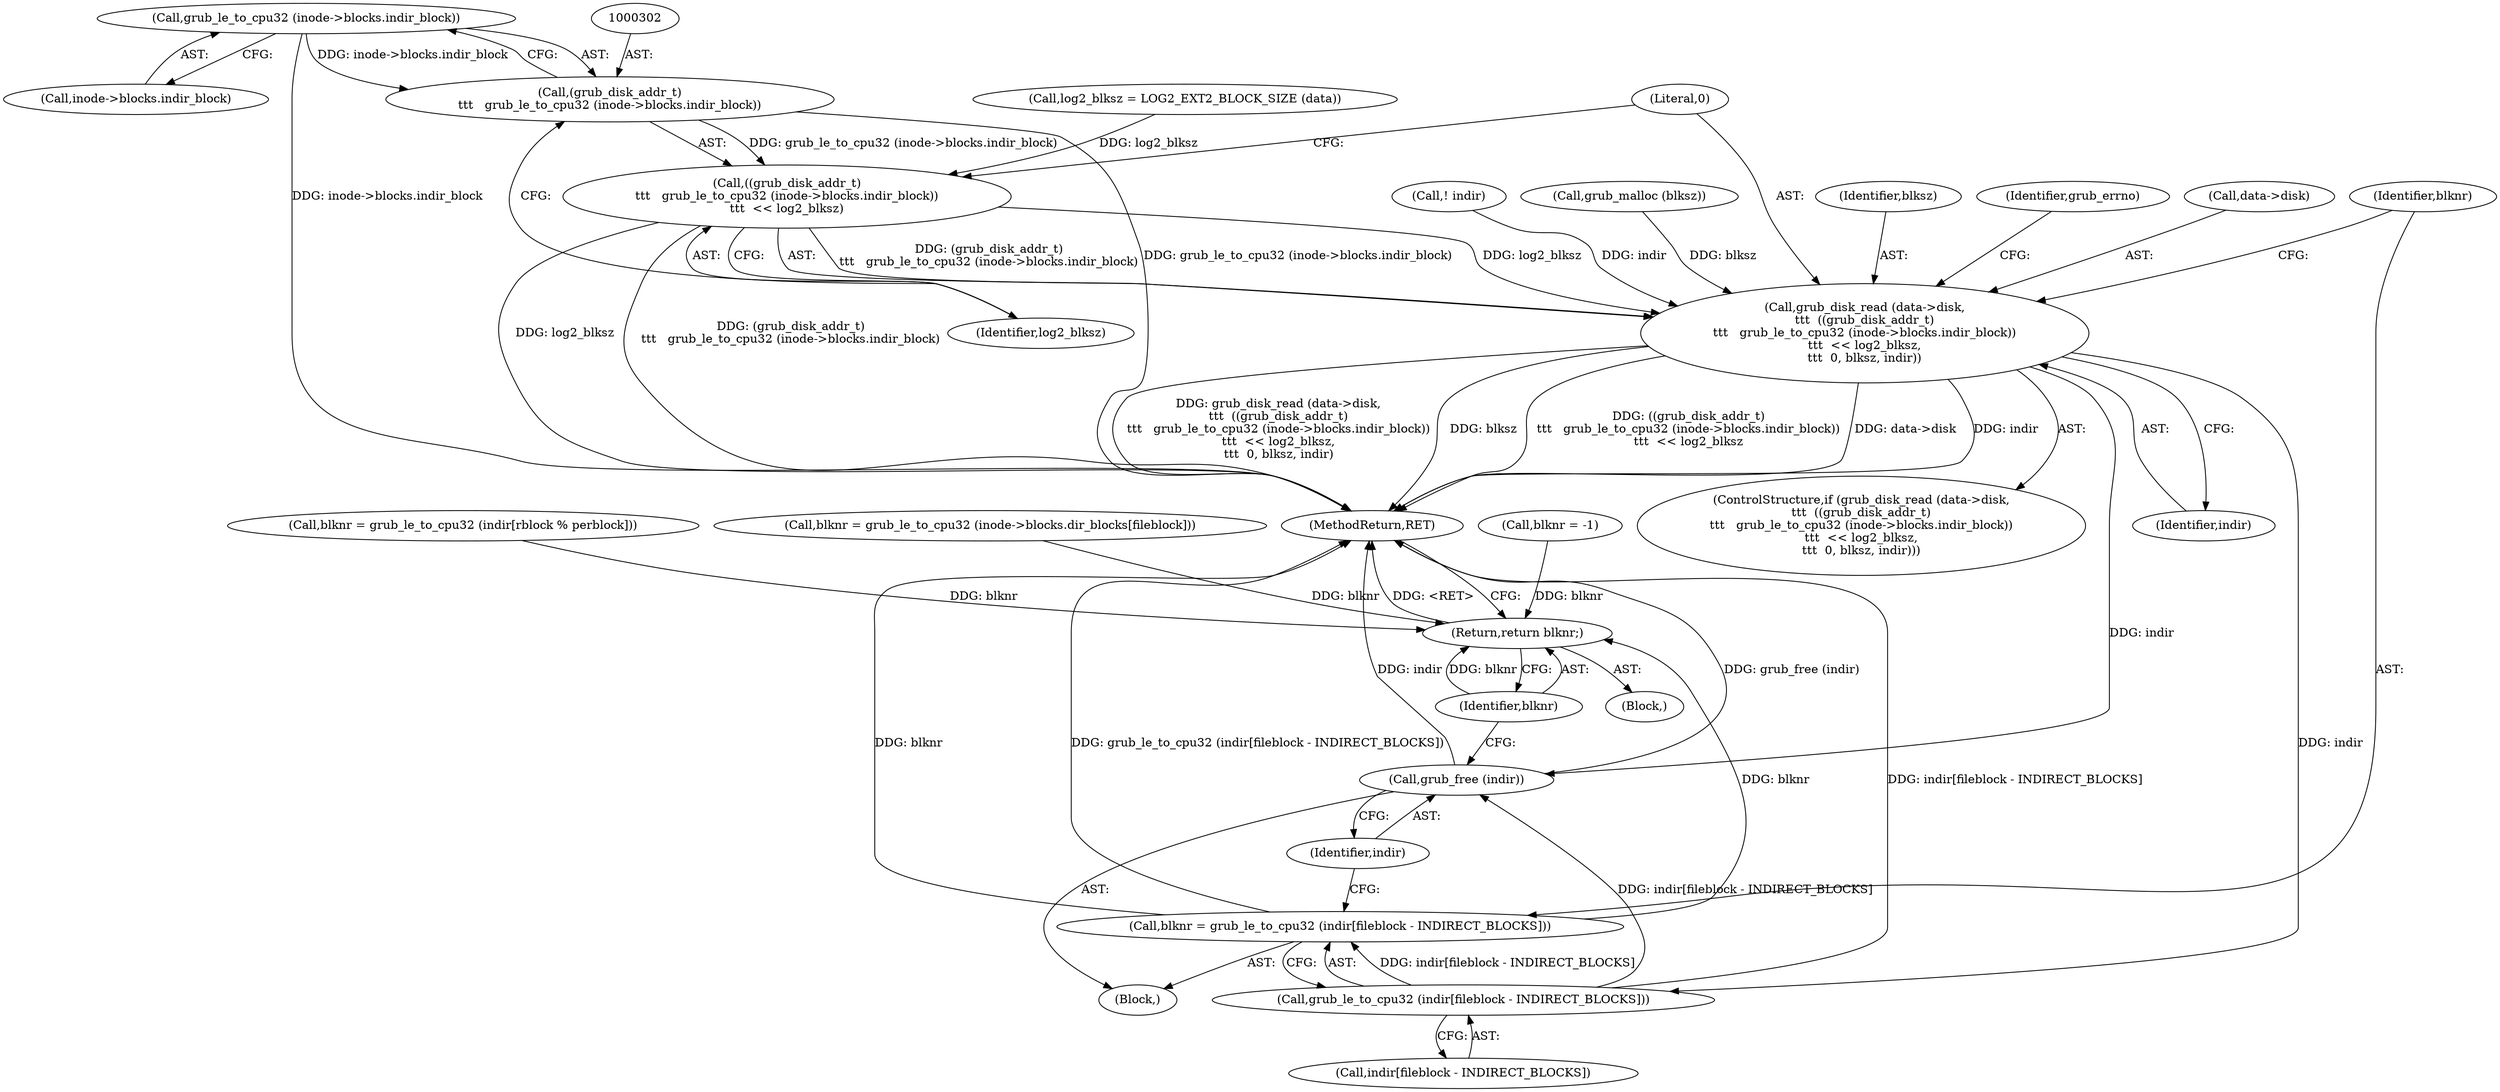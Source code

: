 digraph "0_radare2_796dd28aaa6b9fa76d99c42c4d5ff8b257cc2191_1@pointer" {
"1000303" [label="(Call,grub_le_to_cpu32 (inode->blocks.indir_block))"];
"1000301" [label="(Call,(grub_disk_addr_t)\n\t\t\t   grub_le_to_cpu32 (inode->blocks.indir_block))"];
"1000300" [label="(Call,((grub_disk_addr_t)\n\t\t\t   grub_le_to_cpu32 (inode->blocks.indir_block))\n\t\t\t  << log2_blksz)"];
"1000296" [label="(Call,grub_disk_read (data->disk,\n\t\t\t  ((grub_disk_addr_t)\n\t\t\t   grub_le_to_cpu32 (inode->blocks.indir_block))\n\t\t\t  << log2_blksz,\n\t\t\t  0, blksz, indir))"];
"1000317" [label="(Call,grub_le_to_cpu32 (indir[fileblock - INDIRECT_BLOCKS]))"];
"1000315" [label="(Call,blknr = grub_le_to_cpu32 (indir[fileblock - INDIRECT_BLOCKS]))"];
"1000426" [label="(Return,return blknr;)"];
"1000323" [label="(Call,grub_free (indir))"];
"1000316" [label="(Identifier,blknr)"];
"1000315" [label="(Call,blknr = grub_le_to_cpu32 (indir[fileblock - INDIRECT_BLOCKS]))"];
"1000427" [label="(Identifier,blknr)"];
"1000122" [label="(Call,blknr = -1)"];
"1000311" [label="(Identifier,blksz)"];
"1000314" [label="(Identifier,grub_errno)"];
"1000411" [label="(Call,blknr = grub_le_to_cpu32 (indir[rblock % perblock]))"];
"1000297" [label="(Call,data->disk)"];
"1000291" [label="(Call,! indir)"];
"1000301" [label="(Call,(grub_disk_addr_t)\n\t\t\t   grub_le_to_cpu32 (inode->blocks.indir_block))"];
"1000303" [label="(Call,grub_le_to_cpu32 (inode->blocks.indir_block))"];
"1000284" [label="(Block,)"];
"1000295" [label="(ControlStructure,if (grub_disk_read (data->disk,\n\t\t\t  ((grub_disk_addr_t)\n\t\t\t   grub_le_to_cpu32 (inode->blocks.indir_block))\n\t\t\t  << log2_blksz,\n\t\t\t  0, blksz, indir)))"];
"1000323" [label="(Call,grub_free (indir))"];
"1000309" [label="(Identifier,log2_blksz)"];
"1000312" [label="(Identifier,indir)"];
"1000300" [label="(Call,((grub_disk_addr_t)\n\t\t\t   grub_le_to_cpu32 (inode->blocks.indir_block))\n\t\t\t  << log2_blksz)"];
"1000107" [label="(Block,)"];
"1000265" [label="(Call,blknr = grub_le_to_cpu32 (inode->blocks.dir_blocks[fileblock]))"];
"1000304" [label="(Call,inode->blocks.indir_block)"];
"1000428" [label="(MethodReturn,RET)"];
"1000426" [label="(Return,return blknr;)"];
"1000288" [label="(Call,grub_malloc (blksz))"];
"1000132" [label="(Call,log2_blksz = LOG2_EXT2_BLOCK_SIZE (data))"];
"1000317" [label="(Call,grub_le_to_cpu32 (indir[fileblock - INDIRECT_BLOCKS]))"];
"1000310" [label="(Literal,0)"];
"1000324" [label="(Identifier,indir)"];
"1000318" [label="(Call,indir[fileblock - INDIRECT_BLOCKS])"];
"1000296" [label="(Call,grub_disk_read (data->disk,\n\t\t\t  ((grub_disk_addr_t)\n\t\t\t   grub_le_to_cpu32 (inode->blocks.indir_block))\n\t\t\t  << log2_blksz,\n\t\t\t  0, blksz, indir))"];
"1000303" -> "1000301"  [label="AST: "];
"1000303" -> "1000304"  [label="CFG: "];
"1000304" -> "1000303"  [label="AST: "];
"1000301" -> "1000303"  [label="CFG: "];
"1000303" -> "1000428"  [label="DDG: inode->blocks.indir_block"];
"1000303" -> "1000301"  [label="DDG: inode->blocks.indir_block"];
"1000301" -> "1000300"  [label="AST: "];
"1000302" -> "1000301"  [label="AST: "];
"1000309" -> "1000301"  [label="CFG: "];
"1000301" -> "1000428"  [label="DDG: grub_le_to_cpu32 (inode->blocks.indir_block)"];
"1000301" -> "1000300"  [label="DDG: grub_le_to_cpu32 (inode->blocks.indir_block)"];
"1000300" -> "1000296"  [label="AST: "];
"1000300" -> "1000309"  [label="CFG: "];
"1000309" -> "1000300"  [label="AST: "];
"1000310" -> "1000300"  [label="CFG: "];
"1000300" -> "1000428"  [label="DDG: log2_blksz"];
"1000300" -> "1000428"  [label="DDG: (grub_disk_addr_t)\n\t\t\t   grub_le_to_cpu32 (inode->blocks.indir_block)"];
"1000300" -> "1000296"  [label="DDG: (grub_disk_addr_t)\n\t\t\t   grub_le_to_cpu32 (inode->blocks.indir_block)"];
"1000300" -> "1000296"  [label="DDG: log2_blksz"];
"1000132" -> "1000300"  [label="DDG: log2_blksz"];
"1000296" -> "1000295"  [label="AST: "];
"1000296" -> "1000312"  [label="CFG: "];
"1000297" -> "1000296"  [label="AST: "];
"1000310" -> "1000296"  [label="AST: "];
"1000311" -> "1000296"  [label="AST: "];
"1000312" -> "1000296"  [label="AST: "];
"1000314" -> "1000296"  [label="CFG: "];
"1000316" -> "1000296"  [label="CFG: "];
"1000296" -> "1000428"  [label="DDG: indir"];
"1000296" -> "1000428"  [label="DDG: grub_disk_read (data->disk,\n\t\t\t  ((grub_disk_addr_t)\n\t\t\t   grub_le_to_cpu32 (inode->blocks.indir_block))\n\t\t\t  << log2_blksz,\n\t\t\t  0, blksz, indir)"];
"1000296" -> "1000428"  [label="DDG: blksz"];
"1000296" -> "1000428"  [label="DDG: ((grub_disk_addr_t)\n\t\t\t   grub_le_to_cpu32 (inode->blocks.indir_block))\n\t\t\t  << log2_blksz"];
"1000296" -> "1000428"  [label="DDG: data->disk"];
"1000288" -> "1000296"  [label="DDG: blksz"];
"1000291" -> "1000296"  [label="DDG: indir"];
"1000296" -> "1000317"  [label="DDG: indir"];
"1000296" -> "1000323"  [label="DDG: indir"];
"1000317" -> "1000315"  [label="AST: "];
"1000317" -> "1000318"  [label="CFG: "];
"1000318" -> "1000317"  [label="AST: "];
"1000315" -> "1000317"  [label="CFG: "];
"1000317" -> "1000428"  [label="DDG: indir[fileblock - INDIRECT_BLOCKS]"];
"1000317" -> "1000315"  [label="DDG: indir[fileblock - INDIRECT_BLOCKS]"];
"1000317" -> "1000323"  [label="DDG: indir[fileblock - INDIRECT_BLOCKS]"];
"1000315" -> "1000284"  [label="AST: "];
"1000316" -> "1000315"  [label="AST: "];
"1000324" -> "1000315"  [label="CFG: "];
"1000315" -> "1000428"  [label="DDG: blknr"];
"1000315" -> "1000428"  [label="DDG: grub_le_to_cpu32 (indir[fileblock - INDIRECT_BLOCKS])"];
"1000315" -> "1000426"  [label="DDG: blknr"];
"1000426" -> "1000107"  [label="AST: "];
"1000426" -> "1000427"  [label="CFG: "];
"1000427" -> "1000426"  [label="AST: "];
"1000428" -> "1000426"  [label="CFG: "];
"1000426" -> "1000428"  [label="DDG: <RET>"];
"1000427" -> "1000426"  [label="DDG: blknr"];
"1000411" -> "1000426"  [label="DDG: blknr"];
"1000122" -> "1000426"  [label="DDG: blknr"];
"1000265" -> "1000426"  [label="DDG: blknr"];
"1000323" -> "1000284"  [label="AST: "];
"1000323" -> "1000324"  [label="CFG: "];
"1000324" -> "1000323"  [label="AST: "];
"1000427" -> "1000323"  [label="CFG: "];
"1000323" -> "1000428"  [label="DDG: indir"];
"1000323" -> "1000428"  [label="DDG: grub_free (indir)"];
}
